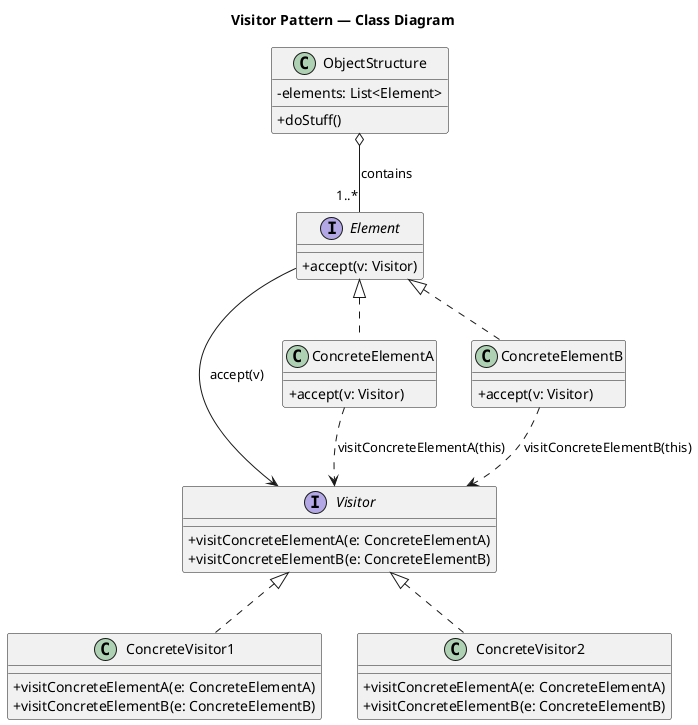 @startuml VisitorPattern
title Visitor Pattern — Class Diagram

skinparam classAttributeIconSize 0

interface Visitor {
  +visitConcreteElementA(e: ConcreteElementA)
  +visitConcreteElementB(e: ConcreteElementB)
}

interface Element {
  +accept(v: Visitor)
}

class ConcreteVisitor1 {
    +visitConcreteElementA(e: ConcreteElementA)
    +visitConcreteElementB(e: ConcreteElementB)
}
class ConcreteVisitor2 {
    +visitConcreteElementA(e: ConcreteElementA)
    +visitConcreteElementB(e: ConcreteElementB)
}

class ConcreteElementA {
  +accept(v: Visitor)
}

class ConcreteElementB {
  +accept(v: Visitor)
}

class ObjectStructure {
  -elements: List<Element>
  +doStuff()
}

Visitor <|.. ConcreteVisitor1
Visitor <|.. ConcreteVisitor2

Element <|.. ConcreteElementA
Element <|.. ConcreteElementB

ObjectStructure o-- "1..*" Element : contains

Element --> Visitor : accept(v)
ConcreteElementA ..> Visitor : visitConcreteElementA(this)
ConcreteElementB ..> Visitor : visitConcreteElementB(this)
@enduml
